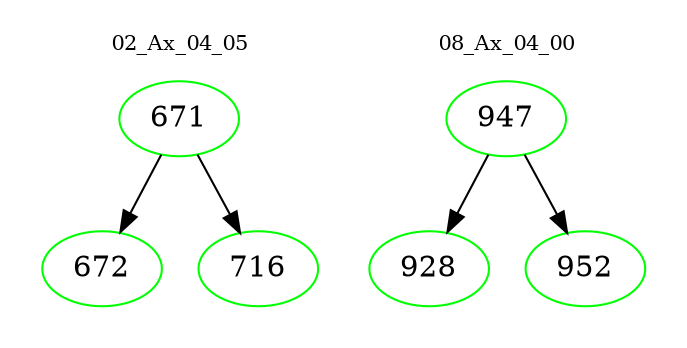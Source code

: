 digraph{
subgraph cluster_0 {
color = white
label = "02_Ax_04_05";
fontsize=10;
T0_671 [label="671", color="green"]
T0_671 -> T0_672 [color="black"]
T0_672 [label="672", color="green"]
T0_671 -> T0_716 [color="black"]
T0_716 [label="716", color="green"]
}
subgraph cluster_1 {
color = white
label = "08_Ax_04_00";
fontsize=10;
T1_947 [label="947", color="green"]
T1_947 -> T1_928 [color="black"]
T1_928 [label="928", color="green"]
T1_947 -> T1_952 [color="black"]
T1_952 [label="952", color="green"]
}
}
